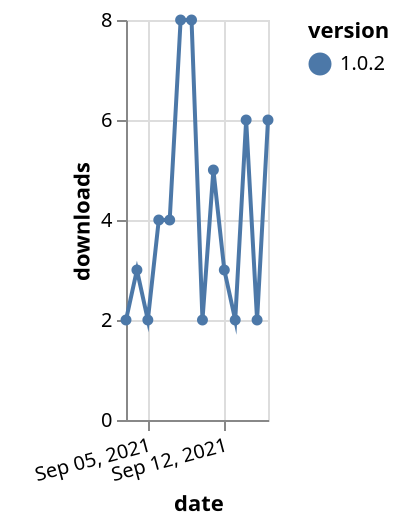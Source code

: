 {"$schema": "https://vega.github.io/schema/vega-lite/v5.json", "description": "A simple bar chart with embedded data.", "data": {"values": [{"date": "2021-09-03", "total": 7685, "delta": 2, "version": "1.0.2"}, {"date": "2021-09-04", "total": 7688, "delta": 3, "version": "1.0.2"}, {"date": "2021-09-05", "total": 7690, "delta": 2, "version": "1.0.2"}, {"date": "2021-09-06", "total": 7694, "delta": 4, "version": "1.0.2"}, {"date": "2021-09-07", "total": 7698, "delta": 4, "version": "1.0.2"}, {"date": "2021-09-08", "total": 7706, "delta": 8, "version": "1.0.2"}, {"date": "2021-09-09", "total": 7714, "delta": 8, "version": "1.0.2"}, {"date": "2021-09-10", "total": 7716, "delta": 2, "version": "1.0.2"}, {"date": "2021-09-11", "total": 7721, "delta": 5, "version": "1.0.2"}, {"date": "2021-09-12", "total": 7724, "delta": 3, "version": "1.0.2"}, {"date": "2021-09-13", "total": 7726, "delta": 2, "version": "1.0.2"}, {"date": "2021-09-14", "total": 7732, "delta": 6, "version": "1.0.2"}, {"date": "2021-09-15", "total": 7734, "delta": 2, "version": "1.0.2"}, {"date": "2021-09-16", "total": 7740, "delta": 6, "version": "1.0.2"}]}, "width": "container", "mark": {"type": "line", "point": {"filled": true}}, "encoding": {"x": {"field": "date", "type": "temporal", "timeUnit": "yearmonthdate", "title": "date", "axis": {"labelAngle": -15}}, "y": {"field": "delta", "type": "quantitative", "title": "downloads"}, "color": {"field": "version", "type": "nominal"}, "tooltip": {"field": "delta"}}}